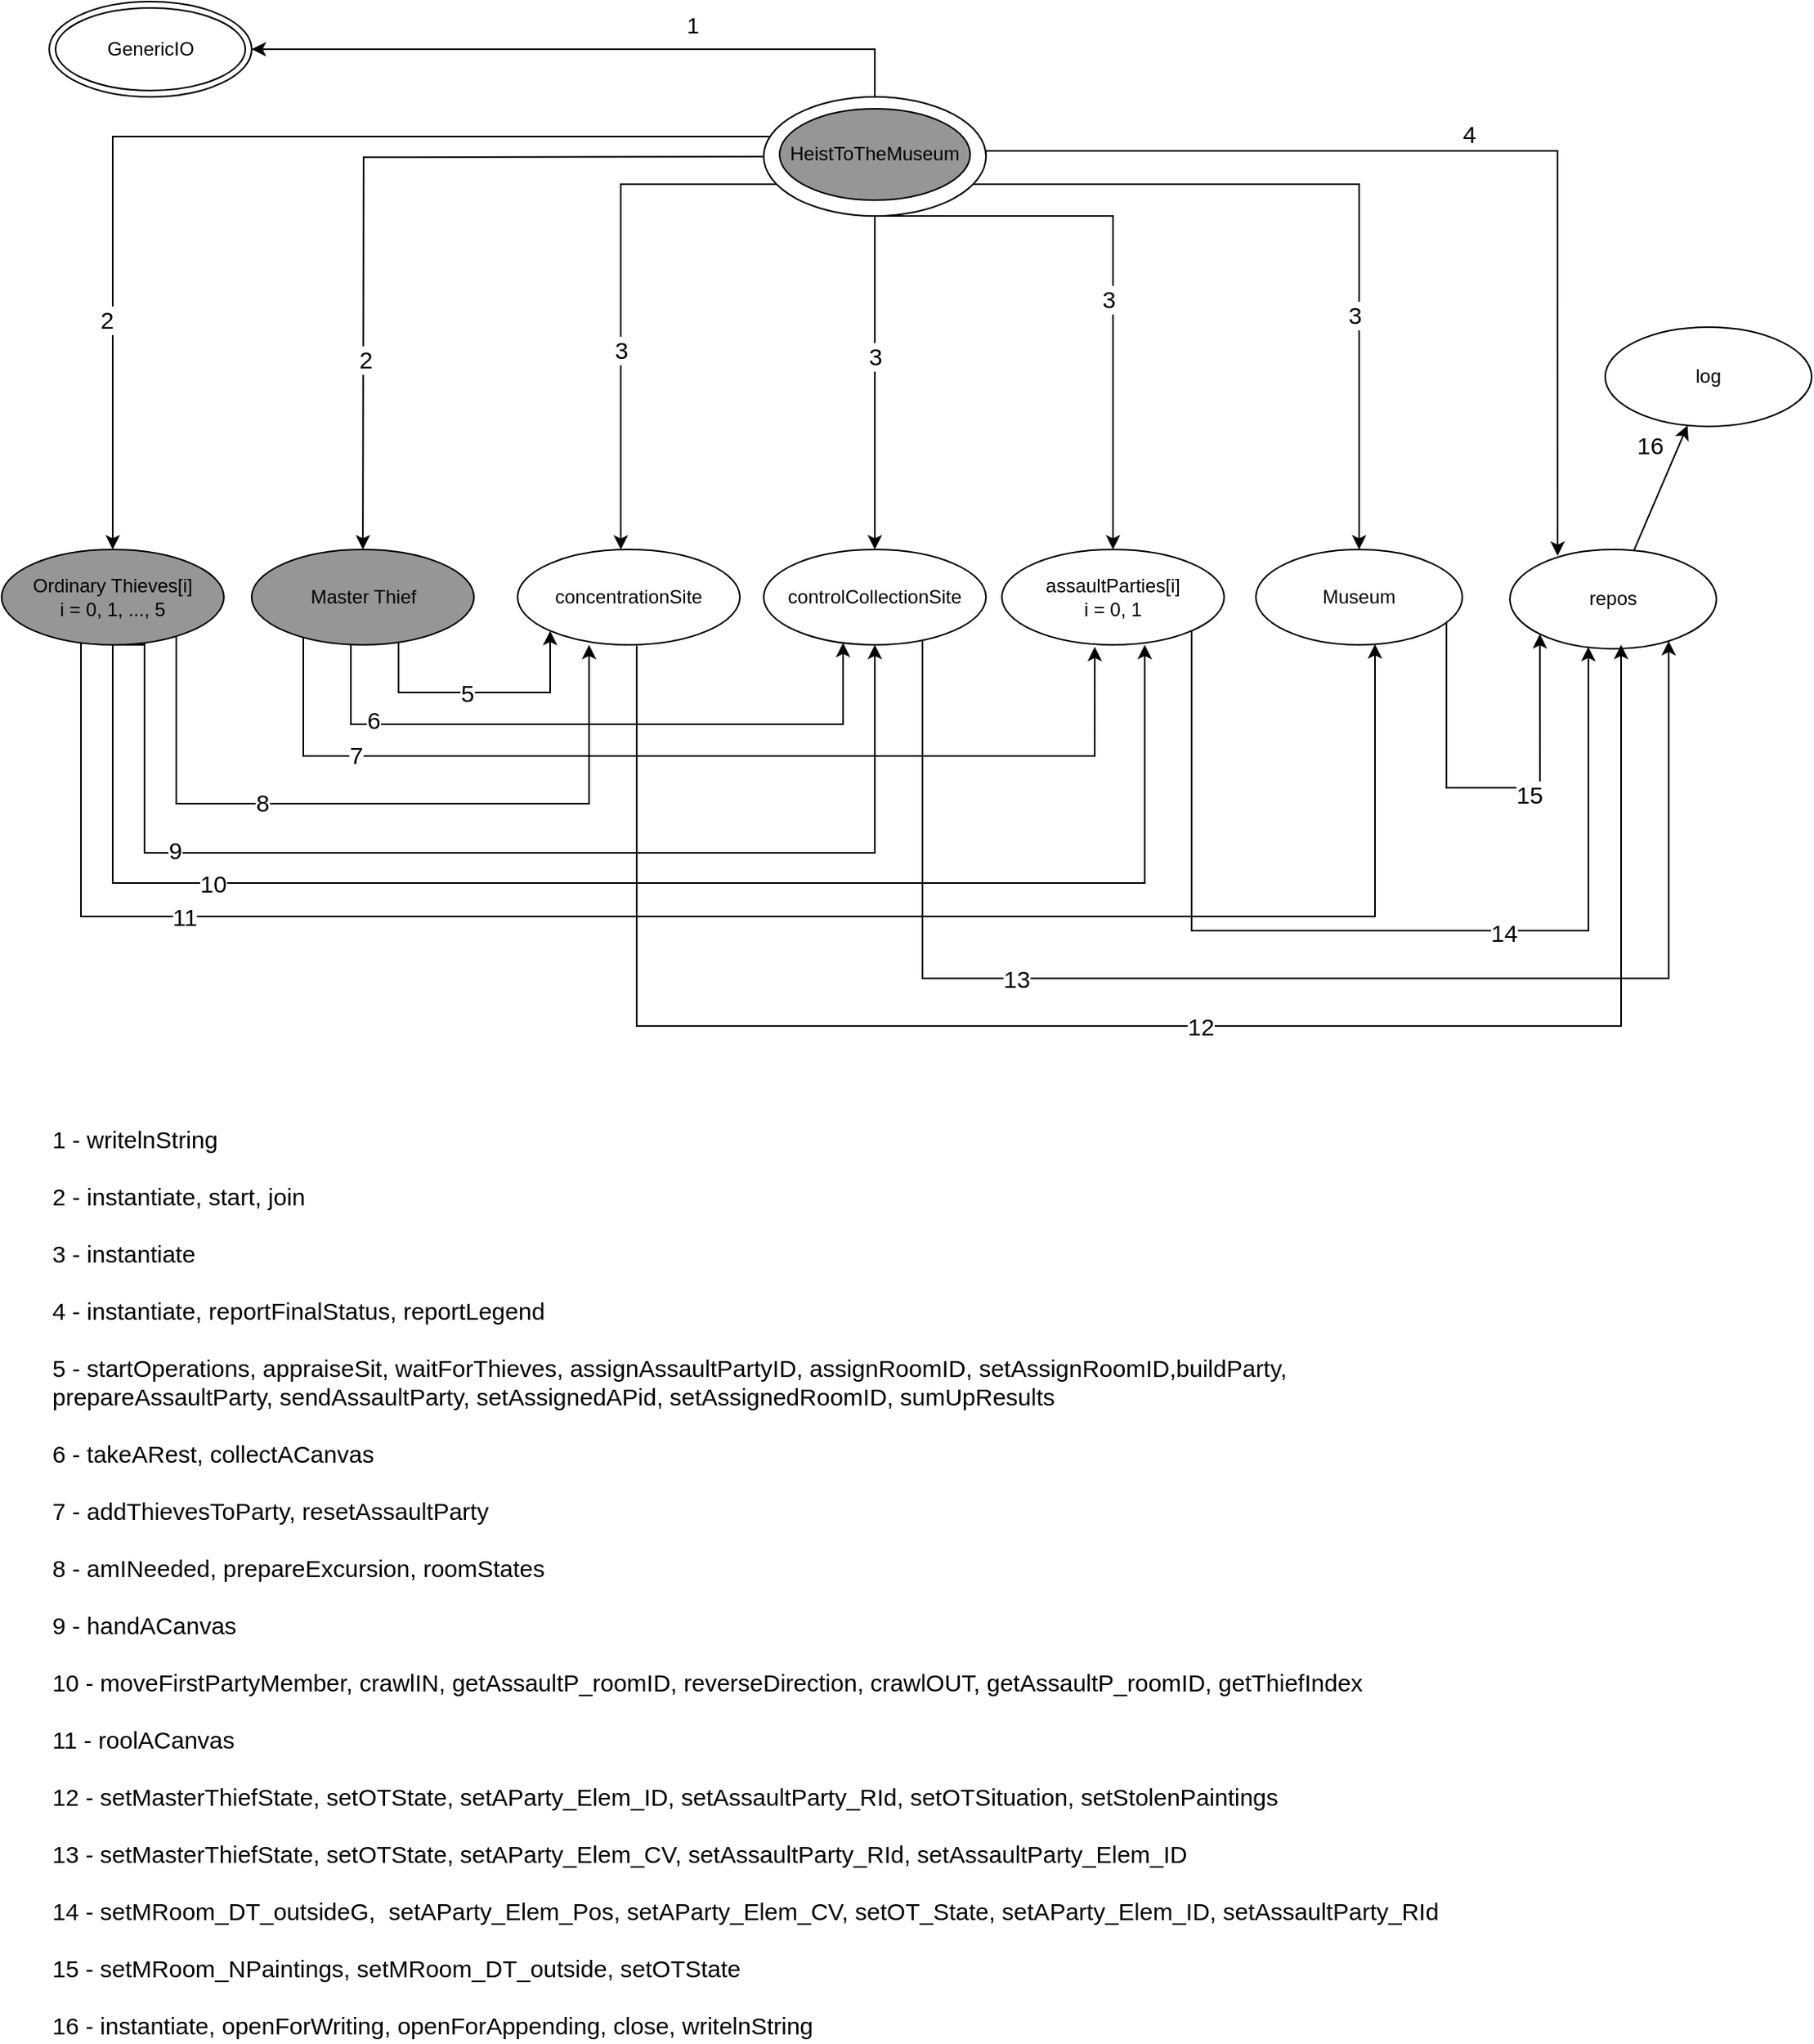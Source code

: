 <mxfile version="21.5.0" type="device">
  <diagram name="Page-1" id="8rD68-SP-zZC2pBZNYJM">
    <mxGraphModel dx="2350" dy="773" grid="1" gridSize="10" guides="1" tooltips="1" connect="1" arrows="1" fold="1" page="1" pageScale="1" pageWidth="850" pageHeight="1100" math="0" shadow="0">
      <root>
        <mxCell id="0" />
        <mxCell id="1" parent="0" />
        <mxCell id="an0k2OPkQcMAAsoPMO_B-1" style="rounded=0;orthogonalLoop=1;jettySize=auto;html=1;edgeStyle=orthogonalEdgeStyle;entryX=0.5;entryY=0;entryDx=0;entryDy=0;" parent="1" source="UvKOG4Ck6y36qvMXHJWS-4" target="an0k2OPkQcMAAsoPMO_B-47" edge="1">
          <mxGeometry relative="1" as="geometry">
            <mxPoint x="-140" y="380" as="targetPoint" />
            <Array as="points">
              <mxPoint x="-140" y="120" />
            </Array>
          </mxGeometry>
        </mxCell>
        <mxCell id="an0k2OPkQcMAAsoPMO_B-38" value="2" style="edgeLabel;html=1;align=center;verticalAlign=middle;resizable=0;points=[];fontSize=15;fontFamily=Helvetica;fontColor=default;" parent="an0k2OPkQcMAAsoPMO_B-1" vertex="1" connectable="0">
          <mxGeometry x="0.57" y="-4" relative="1" as="geometry">
            <mxPoint as="offset" />
          </mxGeometry>
        </mxCell>
        <mxCell id="an0k2OPkQcMAAsoPMO_B-9" style="rounded=0;orthogonalLoop=1;jettySize=auto;html=1;edgeStyle=orthogonalEdgeStyle;" parent="1" source="UvKOG4Ck6y36qvMXHJWS-4" target="an0k2OPkQcMAAsoPMO_B-6" edge="1">
          <mxGeometry relative="1" as="geometry">
            <Array as="points">
              <mxPoint x="340" y="65" />
            </Array>
          </mxGeometry>
        </mxCell>
        <mxCell id="an0k2OPkQcMAAsoPMO_B-18" value="" style="edgeStyle=orthogonalEdgeStyle;shape=connector;rounded=0;orthogonalLoop=1;jettySize=auto;html=1;labelBackgroundColor=default;strokeColor=default;fontFamily=Helvetica;fontSize=11;fontColor=default;endArrow=classic;exitX=1;exitY=0.5;exitDx=0;exitDy=0;entryX=0.231;entryY=0.064;entryDx=0;entryDy=0;entryPerimeter=0;" parent="1" source="UvKOG4Ck6y36qvMXHJWS-4" target="an0k2OPkQcMAAsoPMO_B-17" edge="1">
          <mxGeometry relative="1" as="geometry">
            <mxPoint x="420.004" y="129.16" as="sourcePoint" />
            <mxPoint x="800.16" y="380.003" as="targetPoint" />
            <Array as="points">
              <mxPoint x="410" y="129" />
              <mxPoint x="770" y="129" />
            </Array>
          </mxGeometry>
        </mxCell>
        <mxCell id="an0k2OPkQcMAAsoPMO_B-67" value="4" style="edgeLabel;html=1;align=center;verticalAlign=middle;resizable=0;points=[];fontSize=15;fontFamily=Helvetica;fontColor=default;" parent="an0k2OPkQcMAAsoPMO_B-18" vertex="1" connectable="0">
          <mxGeometry x="-0.08" y="-1" relative="1" as="geometry">
            <mxPoint x="23" y="-12" as="offset" />
          </mxGeometry>
        </mxCell>
        <mxCell id="an0k2OPkQcMAAsoPMO_B-30" value="" style="edgeStyle=orthogonalEdgeStyle;shape=connector;rounded=0;orthogonalLoop=1;jettySize=auto;html=1;labelBackgroundColor=default;strokeColor=default;fontFamily=Helvetica;fontSize=11;fontColor=default;endArrow=classic;" parent="1" source="UvKOG4Ck6y36qvMXHJWS-4" target="an0k2OPkQcMAAsoPMO_B-29" edge="1">
          <mxGeometry relative="1" as="geometry">
            <Array as="points">
              <mxPoint x="180" y="150" />
            </Array>
          </mxGeometry>
        </mxCell>
        <mxCell id="an0k2OPkQcMAAsoPMO_B-39" value="3" style="edgeLabel;html=1;align=center;verticalAlign=middle;resizable=0;points=[];fontSize=15;fontFamily=Helvetica;fontColor=default;" parent="an0k2OPkQcMAAsoPMO_B-30" vertex="1" connectable="0">
          <mxGeometry x="0.23" relative="1" as="geometry">
            <mxPoint as="offset" />
          </mxGeometry>
        </mxCell>
        <mxCell id="an0k2OPkQcMAAsoPMO_B-32" style="edgeStyle=orthogonalEdgeStyle;shape=connector;rounded=0;orthogonalLoop=1;jettySize=auto;html=1;labelBackgroundColor=default;strokeColor=default;fontFamily=Helvetica;fontSize=11;fontColor=default;endArrow=classic;" parent="1" source="UvKOG4Ck6y36qvMXHJWS-4" target="UvKOG4Ck6y36qvMXHJWS-11" edge="1">
          <mxGeometry relative="1" as="geometry">
            <Array as="points">
              <mxPoint x="645" y="150" />
            </Array>
          </mxGeometry>
        </mxCell>
        <mxCell id="an0k2OPkQcMAAsoPMO_B-64" value="3" style="edgeLabel;html=1;align=center;verticalAlign=middle;resizable=0;points=[];fontSize=15;fontFamily=Helvetica;fontColor=default;" parent="an0k2OPkQcMAAsoPMO_B-32" vertex="1" connectable="0">
          <mxGeometry x="0.374" y="-3" relative="1" as="geometry">
            <mxPoint as="offset" />
          </mxGeometry>
        </mxCell>
        <mxCell id="an0k2OPkQcMAAsoPMO_B-42" style="edgeStyle=none;shape=connector;rounded=0;orthogonalLoop=1;jettySize=auto;html=1;labelBackgroundColor=default;strokeColor=default;fontFamily=Helvetica;fontSize=11;fontColor=default;endArrow=classic;" parent="1" source="UvKOG4Ck6y36qvMXHJWS-4" target="an0k2OPkQcMAAsoPMO_B-46" edge="1">
          <mxGeometry relative="1" as="geometry">
            <mxPoint x="20" y="380" as="targetPoint" />
            <Array as="points">
              <mxPoint x="18" y="133" />
            </Array>
          </mxGeometry>
        </mxCell>
        <mxCell id="an0k2OPkQcMAAsoPMO_B-43" value="2" style="edgeLabel;html=1;align=center;verticalAlign=middle;resizable=0;points=[];fontSize=15;fontFamily=Helvetica;fontColor=default;" parent="an0k2OPkQcMAAsoPMO_B-42" vertex="1" connectable="0">
          <mxGeometry x="0.518" y="1" relative="1" as="geometry">
            <mxPoint as="offset" />
          </mxGeometry>
        </mxCell>
        <mxCell id="an0k2OPkQcMAAsoPMO_B-44" style="edgeStyle=orthogonalEdgeStyle;shape=connector;rounded=0;orthogonalLoop=1;jettySize=auto;html=1;labelBackgroundColor=default;strokeColor=default;fontFamily=Helvetica;fontSize=11;fontColor=default;endArrow=classic;" parent="1" source="UvKOG4Ck6y36qvMXHJWS-4" target="UvKOG4Ck6y36qvMXHJWS-14" edge="1">
          <mxGeometry relative="1" as="geometry">
            <Array as="points">
              <mxPoint x="340" y="320" />
              <mxPoint x="340" y="320" />
            </Array>
          </mxGeometry>
        </mxCell>
        <mxCell id="an0k2OPkQcMAAsoPMO_B-45" value="3" style="edgeLabel;html=1;align=center;verticalAlign=middle;resizable=0;points=[];fontSize=15;fontFamily=Helvetica;fontColor=default;" parent="an0k2OPkQcMAAsoPMO_B-44" vertex="1" connectable="0">
          <mxGeometry x="-0.162" y="4" relative="1" as="geometry">
            <mxPoint x="-4" as="offset" />
          </mxGeometry>
        </mxCell>
        <mxCell id="an0k2OPkQcMAAsoPMO_B-58" style="edgeStyle=orthogonalEdgeStyle;shape=connector;rounded=0;orthogonalLoop=1;jettySize=auto;html=1;entryX=0.5;entryY=0;entryDx=0;entryDy=0;labelBackgroundColor=default;strokeColor=default;fontFamily=Helvetica;fontSize=11;fontColor=default;endArrow=classic;" parent="1" source="UvKOG4Ck6y36qvMXHJWS-4" target="UvKOG4Ck6y36qvMXHJWS-12" edge="1">
          <mxGeometry relative="1" as="geometry">
            <Array as="points">
              <mxPoint x="490" y="170" />
            </Array>
          </mxGeometry>
        </mxCell>
        <mxCell id="an0k2OPkQcMAAsoPMO_B-59" value="3" style="edgeLabel;html=1;align=center;verticalAlign=middle;resizable=0;points=[];fontSize=15;fontFamily=Helvetica;fontColor=default;" parent="an0k2OPkQcMAAsoPMO_B-58" vertex="1" connectable="0">
          <mxGeometry x="0.121" y="-3" relative="1" as="geometry">
            <mxPoint as="offset" />
          </mxGeometry>
        </mxCell>
        <mxCell id="UvKOG4Ck6y36qvMXHJWS-4" value="" style="ellipse;whiteSpace=wrap;html=1;shadow=0;labelBackgroundColor=none;fillStyle=auto;fontFamily=Helvetica;fontSize=12;gradientDirection=north;" parent="1" vertex="1">
          <mxGeometry x="270" y="95" width="140" height="75" as="geometry" />
        </mxCell>
        <mxCell id="UvKOG4Ck6y36qvMXHJWS-2" value="HeistToTheMuseum" style="ellipse;whiteSpace=wrap;html=1;shadow=0;labelBackgroundColor=none;fillStyle=auto;strokeColor=default;fontFamily=Helvetica;fontSize=12;fontColor=default;fillColor=#969696;gradientColor=none;gradientDirection=north;" parent="1" vertex="1">
          <mxGeometry x="280" y="102.5" width="120" height="57.5" as="geometry" />
        </mxCell>
        <mxCell id="an0k2OPkQcMAAsoPMO_B-81" style="edgeStyle=orthogonalEdgeStyle;shape=connector;rounded=0;orthogonalLoop=1;jettySize=auto;html=1;entryX=0;entryY=1;entryDx=0;entryDy=0;labelBackgroundColor=default;strokeColor=default;fontFamily=Helvetica;fontSize=11;fontColor=default;endArrow=classic;" parent="1" source="UvKOG4Ck6y36qvMXHJWS-11" target="an0k2OPkQcMAAsoPMO_B-17" edge="1">
          <mxGeometry relative="1" as="geometry">
            <Array as="points">
              <mxPoint x="700" y="530" />
              <mxPoint x="758" y="530" />
            </Array>
          </mxGeometry>
        </mxCell>
        <mxCell id="an0k2OPkQcMAAsoPMO_B-82" value="15" style="edgeLabel;html=1;align=center;verticalAlign=middle;resizable=0;points=[];fontSize=15;fontFamily=Helvetica;fontColor=default;" parent="an0k2OPkQcMAAsoPMO_B-81" vertex="1" connectable="0">
          <mxGeometry x="0.202" y="-4" relative="1" as="geometry">
            <mxPoint as="offset" />
          </mxGeometry>
        </mxCell>
        <mxCell id="UvKOG4Ck6y36qvMXHJWS-11" value="Museum" style="ellipse;whiteSpace=wrap;html=1;shadow=0;labelBackgroundColor=none;fillStyle=auto;fontFamily=Helvetica;fontSize=12;gradientDirection=north;" parent="1" vertex="1">
          <mxGeometry x="580" y="380" width="130" height="60" as="geometry" />
        </mxCell>
        <mxCell id="an0k2OPkQcMAAsoPMO_B-83" style="edgeStyle=orthogonalEdgeStyle;shape=connector;rounded=0;orthogonalLoop=1;jettySize=auto;html=1;labelBackgroundColor=default;strokeColor=default;fontFamily=Helvetica;fontSize=11;fontColor=default;endArrow=classic;exitX=1;exitY=1;exitDx=0;exitDy=0;entryX=0.38;entryY=0.981;entryDx=0;entryDy=0;entryPerimeter=0;" parent="1" source="UvKOG4Ck6y36qvMXHJWS-12" edge="1" target="an0k2OPkQcMAAsoPMO_B-17">
          <mxGeometry relative="1" as="geometry">
            <mxPoint x="730" y="550" as="targetPoint" />
            <Array as="points">
              <mxPoint x="540" y="620" />
              <mxPoint x="790" y="620" />
            </Array>
            <mxPoint x="540" y="437.105" as="sourcePoint" />
          </mxGeometry>
        </mxCell>
        <mxCell id="an0k2OPkQcMAAsoPMO_B-84" value="14" style="edgeLabel;html=1;align=center;verticalAlign=middle;resizable=0;points=[];fontSize=15;fontFamily=Helvetica;fontColor=default;" parent="an0k2OPkQcMAAsoPMO_B-83" vertex="1" connectable="0">
          <mxGeometry x="0.233" y="-1" relative="1" as="geometry">
            <mxPoint x="5" as="offset" />
          </mxGeometry>
        </mxCell>
        <mxCell id="UvKOG4Ck6y36qvMXHJWS-12" value="assaultParties[i]&lt;br&gt;i = 0, 1" style="ellipse;whiteSpace=wrap;html=1;shadow=0;labelBackgroundColor=none;fillStyle=auto;fontFamily=Helvetica;fontSize=12;gradientDirection=north;" parent="1" vertex="1">
          <mxGeometry x="420" y="380" width="140" height="60" as="geometry" />
        </mxCell>
        <mxCell id="an0k2OPkQcMAAsoPMO_B-86" style="edgeStyle=orthogonalEdgeStyle;shape=connector;rounded=0;orthogonalLoop=1;jettySize=auto;html=1;labelBackgroundColor=default;strokeColor=default;fontFamily=Helvetica;fontSize=11;fontColor=default;endArrow=classic;" parent="1" source="UvKOG4Ck6y36qvMXHJWS-14" target="an0k2OPkQcMAAsoPMO_B-17" edge="1">
          <mxGeometry relative="1" as="geometry">
            <Array as="points">
              <mxPoint x="370" y="650" />
              <mxPoint x="840" y="650" />
            </Array>
          </mxGeometry>
        </mxCell>
        <mxCell id="an0k2OPkQcMAAsoPMO_B-87" value="13" style="edgeLabel;html=1;align=center;verticalAlign=middle;resizable=0;points=[];fontSize=15;fontFamily=Helvetica;fontColor=default;" parent="an0k2OPkQcMAAsoPMO_B-86" vertex="1" connectable="0">
          <mxGeometry x="-0.394" y="-4" relative="1" as="geometry">
            <mxPoint y="-4" as="offset" />
          </mxGeometry>
        </mxCell>
        <mxCell id="UvKOG4Ck6y36qvMXHJWS-14" value="&lt;div&gt;controlCollectionSite&lt;/div&gt;" style="ellipse;whiteSpace=wrap;html=1;shadow=0;labelBackgroundColor=none;fillStyle=auto;fontFamily=Helvetica;fontSize=12;gradientDirection=north;" parent="1" vertex="1">
          <mxGeometry x="270" y="380" width="140" height="60" as="geometry" />
        </mxCell>
        <mxCell id="an0k2OPkQcMAAsoPMO_B-6" value="GenericIO" style="ellipse;shape=doubleEllipse;whiteSpace=wrap;html=1;" parent="1" vertex="1">
          <mxGeometry x="-180" y="35" width="127.5" height="60" as="geometry" />
        </mxCell>
        <mxCell id="an0k2OPkQcMAAsoPMO_B-10" value="&lt;font style=&quot;font-size: 14px;&quot;&gt;1&lt;/font&gt;" style="text;html=1;align=center;verticalAlign=middle;resizable=0;points=[];autosize=1;strokeColor=none;fillColor=none;fontSize=11;fontFamily=Helvetica;fontColor=default;" parent="1" vertex="1">
          <mxGeometry x="210" y="35" width="30" height="30" as="geometry" />
        </mxCell>
        <mxCell id="an0k2OPkQcMAAsoPMO_B-11" value="&lt;font style=&quot;font-size: 15px;&quot;&gt;&lt;font style=&quot;font-weight: normal; font-size: 15px;&quot;&gt;1 - writelnString&lt;br&gt;&lt;/font&gt;&lt;br&gt;&lt;span style=&quot;font-weight: 400;&quot;&gt;2 - instantiate, start, join&lt;/span&gt;&lt;br&gt;&lt;br&gt;&lt;span style=&quot;font-weight: 400;&quot;&gt;3 - instantiate&lt;/span&gt;&lt;br&gt;&lt;br&gt;&lt;span style=&quot;font-weight: 400;&quot;&gt;4 - instantiate, reportFinalStatus, reportLegend&lt;/span&gt;&lt;br&gt;&lt;br&gt;&lt;span style=&quot;font-weight: 400;&quot;&gt;5 - startOperations, appraiseSit, waitForThieves, assignAssaultPartyID, assignRoomID, setAssignRoomID,buildParty,&amp;nbsp;&lt;/span&gt;&lt;br&gt;&lt;span style=&quot;font-weight: 400;&quot;&gt;prepareAssaultParty, sendAssaultParty, setAssignedAPid, setAssignedRoomID, sumUpResults&lt;/span&gt;&lt;br&gt;&lt;br&gt;&lt;span style=&quot;font-weight: 400;&quot;&gt;6 - takeARest, collectACanvas&lt;/span&gt;&lt;br&gt;&lt;br style=&quot;&quot;&gt;&lt;span style=&quot;font-weight: normal;&quot;&gt;&lt;font style=&quot;font-size: 15px;&quot;&gt;7 - addThievesToParty, resetAssaultParty&lt;/font&gt;&lt;br style=&quot;&quot;&gt;&lt;/span&gt;&lt;br&gt;&lt;span style=&quot;font-weight: 400;&quot;&gt;8 - amINeeded, prepareExcursion, roomStates&amp;nbsp;&lt;/span&gt;&lt;br&gt;&lt;br&gt;&lt;span style=&quot;font-weight: 400;&quot;&gt;9 - handACanvas&lt;/span&gt;&lt;br&gt;&lt;br&gt;&lt;span style=&quot;font-weight: 400;&quot;&gt;10 - moveFirstPartyMember, crawlIN, getAssaultP_roomID, reverseDirection, crawlOUT, getAssaultP_roomID, getThiefIndex&lt;/span&gt;&lt;br&gt;&lt;br&gt;&lt;span style=&quot;font-weight: 400;&quot;&gt;11 - roolACanvas&lt;/span&gt;&lt;br&gt;&lt;br&gt;&lt;font style=&quot;font-weight: normal; font-size: 15px;&quot;&gt;12 - setMasterThiefState, setOTState, setAParty_Elem_ID, setAssaultParty_RId, setOTSituation, setStolenPaintings&lt;/font&gt;&amp;nbsp;&lt;br&gt;&lt;br&gt;&lt;font style=&quot;font-weight: normal; font-size: 15px;&quot;&gt;13 - setMasterThiefState, setOTState, setAParty_Elem_CV, setAssaultParty_RId, setAssaultParty_Elem_ID&lt;br&gt;&lt;br&gt;&lt;font style=&quot;border-color: var(--border-color); font-size: 15px;&quot;&gt;14 -&amp;nbsp;setMRoom_DT_outsideG&lt;/font&gt;,&amp;nbsp;&amp;nbsp;&lt;span style=&quot;border-color: var(--border-color);&quot;&gt;setAParty_Elem_Pos, setAParty_Elem_CV, setOT_State, setAParty_Elem_ID, setAssaultParty_RId&lt;/span&gt;&lt;br&gt;&lt;/font&gt;&lt;br&gt;&lt;font style=&quot;font-weight: normal; font-size: 15px;&quot;&gt;15 - setMRoom_NPaintings, setMRoom_DT_outside, setOTState&lt;br&gt;&lt;/font&gt;&lt;br&gt;&lt;span style=&quot;font-weight: 400;&quot;&gt;16 - instantiate, openForWriting, openForAppending, close, writelnString&lt;/span&gt;&lt;/font&gt;" style="text;strokeColor=none;fillColor=none;html=1;fontSize=11;fontStyle=1;verticalAlign=middle;align=left;fontFamily=Helvetica;fontColor=default;" parent="1" vertex="1">
          <mxGeometry x="-180" y="740" width="920" height="580" as="geometry" />
        </mxCell>
        <mxCell id="an0k2OPkQcMAAsoPMO_B-69" value="" style="edgeStyle=none;shape=connector;rounded=0;orthogonalLoop=1;jettySize=auto;html=1;labelBackgroundColor=default;strokeColor=default;fontFamily=Helvetica;fontSize=11;fontColor=default;endArrow=classic;" parent="1" source="an0k2OPkQcMAAsoPMO_B-17" target="an0k2OPkQcMAAsoPMO_B-68" edge="1">
          <mxGeometry relative="1" as="geometry" />
        </mxCell>
        <mxCell id="an0k2OPkQcMAAsoPMO_B-70" value="16" style="edgeLabel;html=1;align=center;verticalAlign=middle;resizable=0;points=[];fontSize=15;fontFamily=Helvetica;fontColor=default;" parent="an0k2OPkQcMAAsoPMO_B-69" vertex="1" connectable="0">
          <mxGeometry x="0.375" y="-2" relative="1" as="geometry">
            <mxPoint x="-15" y="-13" as="offset" />
          </mxGeometry>
        </mxCell>
        <mxCell id="an0k2OPkQcMAAsoPMO_B-17" value="repos" style="ellipse;whiteSpace=wrap;html=1;shadow=0;labelBackgroundColor=none;fillStyle=auto;fontFamily=Helvetica;fontSize=12;gradientDirection=north;" parent="1" vertex="1">
          <mxGeometry x="740" y="380" width="130" height="62.5" as="geometry" />
        </mxCell>
        <mxCell id="an0k2OPkQcMAAsoPMO_B-19" style="edgeStyle=none;shape=connector;rounded=0;orthogonalLoop=1;jettySize=auto;html=1;entryX=1;entryY=0.5;entryDx=0;entryDy=0;labelBackgroundColor=default;strokeColor=default;fontFamily=Helvetica;fontSize=11;fontColor=default;endArrow=classic;" parent="1" source="an0k2OPkQcMAAsoPMO_B-17" target="an0k2OPkQcMAAsoPMO_B-17" edge="1">
          <mxGeometry relative="1" as="geometry" />
        </mxCell>
        <mxCell id="an0k2OPkQcMAAsoPMO_B-20" style="edgeStyle=none;shape=connector;rounded=0;orthogonalLoop=1;jettySize=auto;html=1;entryX=1;entryY=0.5;entryDx=0;entryDy=0;labelBackgroundColor=default;strokeColor=default;fontFamily=Helvetica;fontSize=11;fontColor=default;endArrow=classic;" parent="1" source="an0k2OPkQcMAAsoPMO_B-17" target="an0k2OPkQcMAAsoPMO_B-17" edge="1">
          <mxGeometry relative="1" as="geometry" />
        </mxCell>
        <mxCell id="an0k2OPkQcMAAsoPMO_B-88" style="edgeStyle=orthogonalEdgeStyle;shape=connector;rounded=0;orthogonalLoop=1;jettySize=auto;html=1;labelBackgroundColor=default;strokeColor=default;fontFamily=Helvetica;fontSize=11;fontColor=default;endArrow=classic;" parent="1" edge="1">
          <mxGeometry relative="1" as="geometry">
            <Array as="points">
              <mxPoint x="190" y="680" />
              <mxPoint x="810" y="680" />
            </Array>
            <mxPoint x="190" y="440.658" as="sourcePoint" />
            <mxPoint x="810" y="440.004" as="targetPoint" />
          </mxGeometry>
        </mxCell>
        <mxCell id="an0k2OPkQcMAAsoPMO_B-89" value="12" style="edgeLabel;html=1;align=center;verticalAlign=middle;resizable=0;points=[];fontSize=15;fontFamily=Helvetica;fontColor=default;" parent="an0k2OPkQcMAAsoPMO_B-88" vertex="1" connectable="0">
          <mxGeometry x="0.333" y="-4" relative="1" as="geometry">
            <mxPoint x="-138" y="-4" as="offset" />
          </mxGeometry>
        </mxCell>
        <mxCell id="an0k2OPkQcMAAsoPMO_B-29" value="concentrationSite" style="ellipse;whiteSpace=wrap;html=1;shadow=0;labelBackgroundColor=none;fillStyle=auto;fontFamily=Helvetica;fontSize=12;gradientDirection=north;" parent="1" vertex="1">
          <mxGeometry x="115" y="380" width="140" height="60" as="geometry" />
        </mxCell>
        <UserObject label="" id="an0k2OPkQcMAAsoPMO_B-48">
          <mxCell style="edgeStyle=orthogonalEdgeStyle;shape=connector;rounded=0;orthogonalLoop=1;jettySize=auto;html=1;entryX=0;entryY=1;entryDx=0;entryDy=0;labelBackgroundColor=default;strokeColor=default;fontFamily=Helvetica;fontSize=11;fontColor=default;endArrow=classic;" parent="1" source="an0k2OPkQcMAAsoPMO_B-46" target="an0k2OPkQcMAAsoPMO_B-29" edge="1">
            <mxGeometry relative="1" as="geometry">
              <Array as="points">
                <mxPoint x="40" y="470" />
                <mxPoint x="136" y="470" />
              </Array>
            </mxGeometry>
          </mxCell>
        </UserObject>
        <mxCell id="an0k2OPkQcMAAsoPMO_B-51" value="5" style="edgeLabel;html=1;align=center;verticalAlign=middle;resizable=0;points=[];fontSize=15;fontFamily=Helvetica;fontColor=default;" parent="an0k2OPkQcMAAsoPMO_B-48" vertex="1" connectable="0">
          <mxGeometry x="-0.104" y="4" relative="1" as="geometry">
            <mxPoint y="4" as="offset" />
          </mxGeometry>
        </mxCell>
        <mxCell id="an0k2OPkQcMAAsoPMO_B-49" style="edgeStyle=orthogonalEdgeStyle;shape=connector;rounded=0;orthogonalLoop=1;jettySize=auto;html=1;labelBackgroundColor=default;strokeColor=default;fontFamily=Helvetica;fontSize=11;fontColor=default;endArrow=classic;" parent="1" source="an0k2OPkQcMAAsoPMO_B-46" target="UvKOG4Ck6y36qvMXHJWS-14" edge="1">
          <mxGeometry relative="1" as="geometry">
            <Array as="points">
              <mxPoint x="10" y="490" />
              <mxPoint x="320" y="490" />
            </Array>
          </mxGeometry>
        </mxCell>
        <mxCell id="an0k2OPkQcMAAsoPMO_B-52" value="6" style="edgeLabel;html=1;align=center;verticalAlign=middle;resizable=0;points=[];fontSize=15;fontFamily=Helvetica;fontColor=default;" parent="an0k2OPkQcMAAsoPMO_B-49" vertex="1" connectable="0">
          <mxGeometry x="-0.32" y="3" relative="1" as="geometry">
            <mxPoint x="-76" as="offset" />
          </mxGeometry>
        </mxCell>
        <mxCell id="Mogrrx6U7sAck67JoByr-2" style="edgeStyle=orthogonalEdgeStyle;rounded=0;orthogonalLoop=1;jettySize=auto;html=1;exitX=0;exitY=1;exitDx=0;exitDy=0;entryX=0.418;entryY=1.021;entryDx=0;entryDy=0;entryPerimeter=0;" edge="1" parent="1" target="UvKOG4Ck6y36qvMXHJWS-12">
          <mxGeometry relative="1" as="geometry">
            <mxPoint x="-19.997" y="431.213" as="sourcePoint" />
            <mxPoint x="480" y="460" as="targetPoint" />
            <Array as="points">
              <mxPoint x="-20" y="510" />
              <mxPoint x="479" y="510" />
            </Array>
          </mxGeometry>
        </mxCell>
        <mxCell id="Mogrrx6U7sAck67JoByr-3" value="&lt;font style=&quot;font-size: 15px;&quot;&gt;7&lt;/font&gt;" style="edgeLabel;html=1;align=center;verticalAlign=middle;resizable=0;points=[];" vertex="1" connectable="0" parent="Mogrrx6U7sAck67JoByr-2">
          <mxGeometry x="-0.652" y="1" relative="1" as="geometry">
            <mxPoint x="-1" as="offset" />
          </mxGeometry>
        </mxCell>
        <mxCell id="an0k2OPkQcMAAsoPMO_B-46" value="Master Thief&lt;br&gt;" style="ellipse;whiteSpace=wrap;html=1;shadow=0;labelBackgroundColor=none;fillStyle=auto;strokeColor=default;fontFamily=Helvetica;fontSize=12;fontColor=default;fillColor=#969696;gradientColor=none;gradientDirection=north;" parent="1" vertex="1">
          <mxGeometry x="-52.5" y="380" width="140" height="60" as="geometry" />
        </mxCell>
        <mxCell id="an0k2OPkQcMAAsoPMO_B-53" style="edgeStyle=orthogonalEdgeStyle;shape=connector;rounded=0;orthogonalLoop=1;jettySize=auto;html=1;labelBackgroundColor=default;strokeColor=default;fontFamily=Helvetica;fontSize=11;fontColor=default;endArrow=classic;" parent="1" source="an0k2OPkQcMAAsoPMO_B-47" edge="1">
          <mxGeometry relative="1" as="geometry">
            <mxPoint x="160" y="440" as="targetPoint" />
            <Array as="points">
              <mxPoint x="-100" y="540" />
              <mxPoint x="160" y="540" />
            </Array>
          </mxGeometry>
        </mxCell>
        <mxCell id="an0k2OPkQcMAAsoPMO_B-54" value="8" style="edgeLabel;html=1;align=center;verticalAlign=middle;resizable=0;points=[];fontSize=15;fontFamily=Helvetica;fontColor=default;" parent="an0k2OPkQcMAAsoPMO_B-53" vertex="1" connectable="0">
          <mxGeometry x="-0.314" y="1" relative="1" as="geometry">
            <mxPoint as="offset" />
          </mxGeometry>
        </mxCell>
        <mxCell id="an0k2OPkQcMAAsoPMO_B-60" style="edgeStyle=orthogonalEdgeStyle;shape=connector;rounded=0;orthogonalLoop=1;jettySize=auto;html=1;labelBackgroundColor=default;strokeColor=default;fontFamily=Helvetica;fontSize=11;fontColor=default;endArrow=classic;exitX=0.5;exitY=1;exitDx=0;exitDy=0;entryX=0.5;entryY=1;entryDx=0;entryDy=0;" parent="1" edge="1">
          <mxGeometry relative="1" as="geometry">
            <Array as="points">
              <mxPoint x="-140" y="440" />
              <mxPoint x="-140" y="590" />
              <mxPoint x="510" y="590" />
            </Array>
            <mxPoint x="-120" y="440" as="sourcePoint" />
            <mxPoint x="510" y="440" as="targetPoint" />
          </mxGeometry>
        </mxCell>
        <mxCell id="an0k2OPkQcMAAsoPMO_B-61" value="10" style="edgeLabel;html=1;align=center;verticalAlign=middle;resizable=0;points=[];fontSize=15;fontFamily=Helvetica;fontColor=default;" parent="an0k2OPkQcMAAsoPMO_B-60" vertex="1" connectable="0">
          <mxGeometry x="-0.119" y="-5" relative="1" as="geometry">
            <mxPoint x="-195" y="-5" as="offset" />
          </mxGeometry>
        </mxCell>
        <mxCell id="an0k2OPkQcMAAsoPMO_B-62" style="edgeStyle=orthogonalEdgeStyle;shape=connector;rounded=0;orthogonalLoop=1;jettySize=auto;html=1;labelBackgroundColor=default;strokeColor=default;fontFamily=Helvetica;fontSize=11;fontColor=default;endArrow=classic;entryX=0.5;entryY=1;entryDx=0;entryDy=0;" parent="1" source="an0k2OPkQcMAAsoPMO_B-47" edge="1" target="UvKOG4Ck6y36qvMXHJWS-14">
          <mxGeometry relative="1" as="geometry">
            <mxPoint x="340" y="481.25" as="targetPoint" />
            <Array as="points">
              <mxPoint x="-120" y="571" />
              <mxPoint x="340" y="571" />
            </Array>
            <mxPoint x="-120" y="479.999" as="sourcePoint" />
          </mxGeometry>
        </mxCell>
        <mxCell id="an0k2OPkQcMAAsoPMO_B-63" value="9" style="edgeLabel;html=1;align=center;verticalAlign=middle;resizable=0;points=[];fontSize=15;fontFamily=Helvetica;fontColor=default;" parent="an0k2OPkQcMAAsoPMO_B-62" vertex="1" connectable="0">
          <mxGeometry x="-0.275" y="2" relative="1" as="geometry">
            <mxPoint x="-111" as="offset" />
          </mxGeometry>
        </mxCell>
        <mxCell id="an0k2OPkQcMAAsoPMO_B-65" style="edgeStyle=orthogonalEdgeStyle;shape=connector;rounded=0;orthogonalLoop=1;jettySize=auto;html=1;labelBackgroundColor=default;strokeColor=default;fontFamily=Helvetica;fontSize=11;fontColor=default;endArrow=classic;" parent="1" source="an0k2OPkQcMAAsoPMO_B-47" target="UvKOG4Ck6y36qvMXHJWS-11" edge="1">
          <mxGeometry relative="1" as="geometry">
            <Array as="points">
              <mxPoint x="-160" y="611" />
              <mxPoint x="655" y="611" />
            </Array>
            <mxPoint x="-160" y="477.595" as="sourcePoint" />
            <mxPoint x="649.4" y="440.0" as="targetPoint" />
          </mxGeometry>
        </mxCell>
        <mxCell id="an0k2OPkQcMAAsoPMO_B-66" value="11" style="edgeLabel;html=1;align=center;verticalAlign=middle;resizable=0;points=[];fontSize=15;fontFamily=Helvetica;fontColor=default;" parent="an0k2OPkQcMAAsoPMO_B-65" vertex="1" connectable="0">
          <mxGeometry x="-0.267" y="-2" relative="1" as="geometry">
            <mxPoint x="-187" y="-2" as="offset" />
          </mxGeometry>
        </mxCell>
        <mxCell id="an0k2OPkQcMAAsoPMO_B-47" value="Ordinary Thieves[i]&lt;br&gt;i = 0, 1, ..., 5" style="ellipse;whiteSpace=wrap;html=1;shadow=0;labelBackgroundColor=none;fillStyle=auto;strokeColor=default;fontFamily=Helvetica;fontSize=12;fontColor=default;fillColor=#969696;gradientColor=none;gradientDirection=north;" parent="1" vertex="1">
          <mxGeometry x="-210" y="380" width="140" height="60" as="geometry" />
        </mxCell>
        <mxCell id="an0k2OPkQcMAAsoPMO_B-68" value="log" style="ellipse;whiteSpace=wrap;html=1;shadow=0;labelBackgroundColor=none;fillStyle=auto;fontFamily=Helvetica;fontSize=12;gradientDirection=north;" parent="1" vertex="1">
          <mxGeometry x="800" y="240" width="130" height="62.5" as="geometry" />
        </mxCell>
      </root>
    </mxGraphModel>
  </diagram>
</mxfile>
